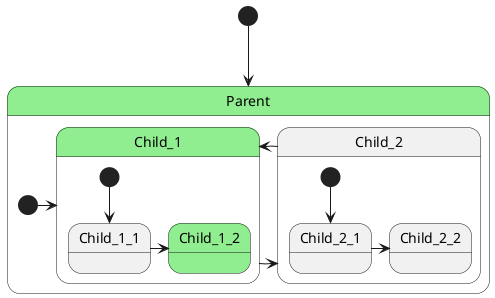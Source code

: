 @startuml

[*] --> Parent

state Parent #LightGreen {
    [*] -> Child_1

    Child_1 -> Child_2
    Child_1 <- Child_2

    state Child_1 #LightGreen {
        [*] --> Child_1_1
        Child_1_1 -> Child_1_2 #LightGreen
    }
    state Child_2 {
        [*] --> Child_2_1
        Child_2_1 -> Child_2_2
    }
}

@enduml